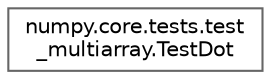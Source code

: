 digraph "Graphical Class Hierarchy"
{
 // LATEX_PDF_SIZE
  bgcolor="transparent";
  edge [fontname=Helvetica,fontsize=10,labelfontname=Helvetica,labelfontsize=10];
  node [fontname=Helvetica,fontsize=10,shape=box,height=0.2,width=0.4];
  rankdir="LR";
  Node0 [id="Node000000",label="numpy.core.tests.test\l_multiarray.TestDot",height=0.2,width=0.4,color="grey40", fillcolor="white", style="filled",URL="$da/d82/classnumpy_1_1core_1_1tests_1_1test__multiarray_1_1TestDot.html",tooltip=" "];
}
